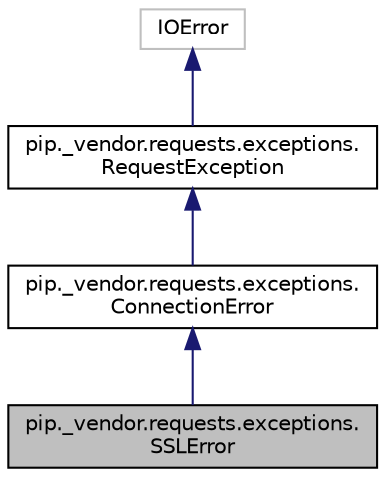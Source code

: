 digraph "pip._vendor.requests.exceptions.SSLError"
{
 // LATEX_PDF_SIZE
  edge [fontname="Helvetica",fontsize="10",labelfontname="Helvetica",labelfontsize="10"];
  node [fontname="Helvetica",fontsize="10",shape=record];
  Node1 [label="pip._vendor.requests.exceptions.\lSSLError",height=0.2,width=0.4,color="black", fillcolor="grey75", style="filled", fontcolor="black",tooltip=" "];
  Node2 -> Node1 [dir="back",color="midnightblue",fontsize="10",style="solid"];
  Node2 [label="pip._vendor.requests.exceptions.\lConnectionError",height=0.2,width=0.4,color="black", fillcolor="white", style="filled",URL="$classpip_1_1__vendor_1_1requests_1_1exceptions_1_1ConnectionError.html",tooltip=" "];
  Node3 -> Node2 [dir="back",color="midnightblue",fontsize="10",style="solid"];
  Node3 [label="pip._vendor.requests.exceptions.\lRequestException",height=0.2,width=0.4,color="black", fillcolor="white", style="filled",URL="$classpip_1_1__vendor_1_1requests_1_1exceptions_1_1RequestException.html",tooltip=" "];
  Node4 -> Node3 [dir="back",color="midnightblue",fontsize="10",style="solid"];
  Node4 [label="IOError",height=0.2,width=0.4,color="grey75", fillcolor="white", style="filled",tooltip=" "];
}
